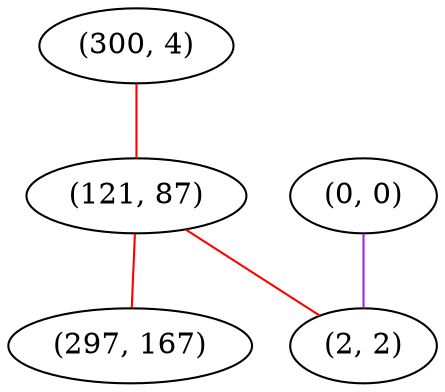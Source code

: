 graph "" {
"(300, 4)";
"(121, 87)";
"(297, 167)";
"(0, 0)";
"(2, 2)";
"(300, 4)" -- "(121, 87)"  [color=red, key=0, weight=1];
"(121, 87)" -- "(297, 167)"  [color=red, key=0, weight=1];
"(121, 87)" -- "(2, 2)"  [color=red, key=0, weight=1];
"(0, 0)" -- "(2, 2)"  [color=purple, key=0, weight=4];
}
